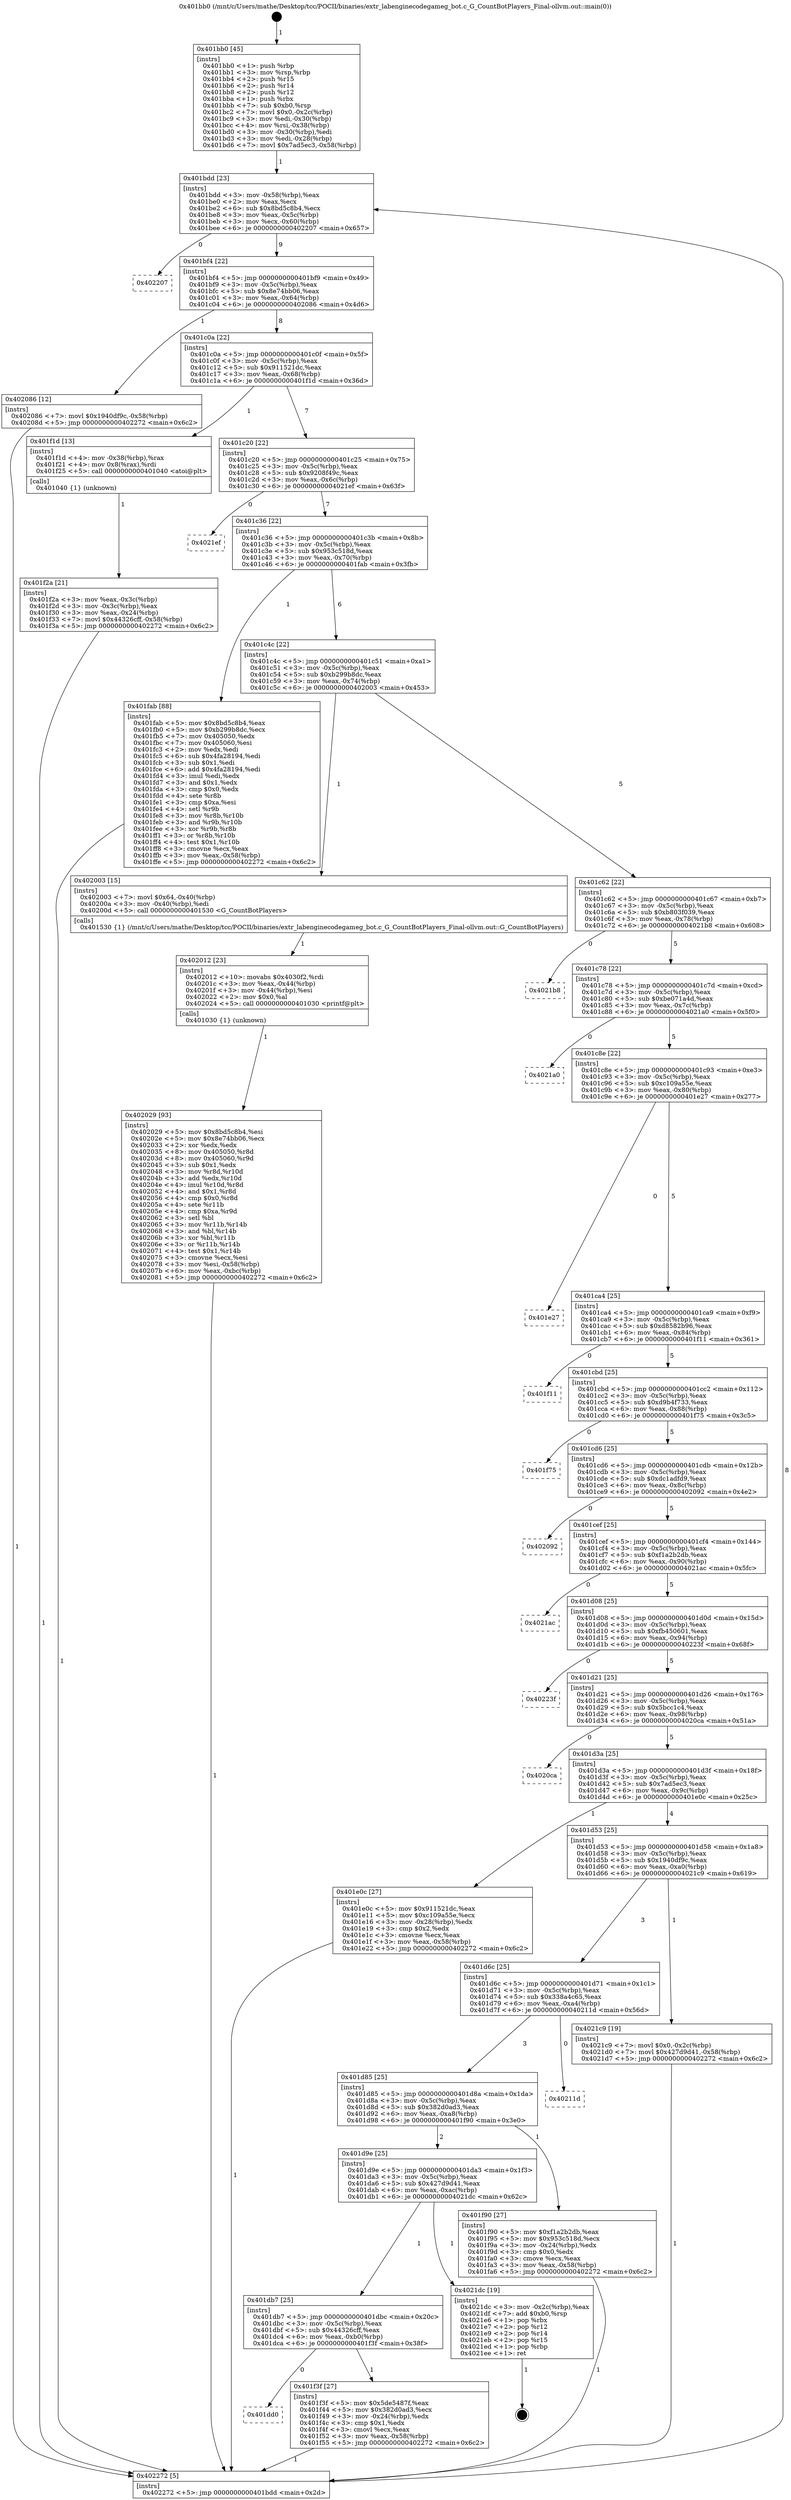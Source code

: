 digraph "0x401bb0" {
  label = "0x401bb0 (/mnt/c/Users/mathe/Desktop/tcc/POCII/binaries/extr_labenginecodegameg_bot.c_G_CountBotPlayers_Final-ollvm.out::main(0))"
  labelloc = "t"
  node[shape=record]

  Entry [label="",width=0.3,height=0.3,shape=circle,fillcolor=black,style=filled]
  "0x401bdd" [label="{
     0x401bdd [23]\l
     | [instrs]\l
     &nbsp;&nbsp;0x401bdd \<+3\>: mov -0x58(%rbp),%eax\l
     &nbsp;&nbsp;0x401be0 \<+2\>: mov %eax,%ecx\l
     &nbsp;&nbsp;0x401be2 \<+6\>: sub $0x8bd5c8b4,%ecx\l
     &nbsp;&nbsp;0x401be8 \<+3\>: mov %eax,-0x5c(%rbp)\l
     &nbsp;&nbsp;0x401beb \<+3\>: mov %ecx,-0x60(%rbp)\l
     &nbsp;&nbsp;0x401bee \<+6\>: je 0000000000402207 \<main+0x657\>\l
  }"]
  "0x402207" [label="{
     0x402207\l
  }", style=dashed]
  "0x401bf4" [label="{
     0x401bf4 [22]\l
     | [instrs]\l
     &nbsp;&nbsp;0x401bf4 \<+5\>: jmp 0000000000401bf9 \<main+0x49\>\l
     &nbsp;&nbsp;0x401bf9 \<+3\>: mov -0x5c(%rbp),%eax\l
     &nbsp;&nbsp;0x401bfc \<+5\>: sub $0x8e74bb06,%eax\l
     &nbsp;&nbsp;0x401c01 \<+3\>: mov %eax,-0x64(%rbp)\l
     &nbsp;&nbsp;0x401c04 \<+6\>: je 0000000000402086 \<main+0x4d6\>\l
  }"]
  Exit [label="",width=0.3,height=0.3,shape=circle,fillcolor=black,style=filled,peripheries=2]
  "0x402086" [label="{
     0x402086 [12]\l
     | [instrs]\l
     &nbsp;&nbsp;0x402086 \<+7\>: movl $0x1940df9c,-0x58(%rbp)\l
     &nbsp;&nbsp;0x40208d \<+5\>: jmp 0000000000402272 \<main+0x6c2\>\l
  }"]
  "0x401c0a" [label="{
     0x401c0a [22]\l
     | [instrs]\l
     &nbsp;&nbsp;0x401c0a \<+5\>: jmp 0000000000401c0f \<main+0x5f\>\l
     &nbsp;&nbsp;0x401c0f \<+3\>: mov -0x5c(%rbp),%eax\l
     &nbsp;&nbsp;0x401c12 \<+5\>: sub $0x911521dc,%eax\l
     &nbsp;&nbsp;0x401c17 \<+3\>: mov %eax,-0x68(%rbp)\l
     &nbsp;&nbsp;0x401c1a \<+6\>: je 0000000000401f1d \<main+0x36d\>\l
  }"]
  "0x402029" [label="{
     0x402029 [93]\l
     | [instrs]\l
     &nbsp;&nbsp;0x402029 \<+5\>: mov $0x8bd5c8b4,%esi\l
     &nbsp;&nbsp;0x40202e \<+5\>: mov $0x8e74bb06,%ecx\l
     &nbsp;&nbsp;0x402033 \<+2\>: xor %edx,%edx\l
     &nbsp;&nbsp;0x402035 \<+8\>: mov 0x405050,%r8d\l
     &nbsp;&nbsp;0x40203d \<+8\>: mov 0x405060,%r9d\l
     &nbsp;&nbsp;0x402045 \<+3\>: sub $0x1,%edx\l
     &nbsp;&nbsp;0x402048 \<+3\>: mov %r8d,%r10d\l
     &nbsp;&nbsp;0x40204b \<+3\>: add %edx,%r10d\l
     &nbsp;&nbsp;0x40204e \<+4\>: imul %r10d,%r8d\l
     &nbsp;&nbsp;0x402052 \<+4\>: and $0x1,%r8d\l
     &nbsp;&nbsp;0x402056 \<+4\>: cmp $0x0,%r8d\l
     &nbsp;&nbsp;0x40205a \<+4\>: sete %r11b\l
     &nbsp;&nbsp;0x40205e \<+4\>: cmp $0xa,%r9d\l
     &nbsp;&nbsp;0x402062 \<+3\>: setl %bl\l
     &nbsp;&nbsp;0x402065 \<+3\>: mov %r11b,%r14b\l
     &nbsp;&nbsp;0x402068 \<+3\>: and %bl,%r14b\l
     &nbsp;&nbsp;0x40206b \<+3\>: xor %bl,%r11b\l
     &nbsp;&nbsp;0x40206e \<+3\>: or %r11b,%r14b\l
     &nbsp;&nbsp;0x402071 \<+4\>: test $0x1,%r14b\l
     &nbsp;&nbsp;0x402075 \<+3\>: cmovne %ecx,%esi\l
     &nbsp;&nbsp;0x402078 \<+3\>: mov %esi,-0x58(%rbp)\l
     &nbsp;&nbsp;0x40207b \<+6\>: mov %eax,-0xbc(%rbp)\l
     &nbsp;&nbsp;0x402081 \<+5\>: jmp 0000000000402272 \<main+0x6c2\>\l
  }"]
  "0x401f1d" [label="{
     0x401f1d [13]\l
     | [instrs]\l
     &nbsp;&nbsp;0x401f1d \<+4\>: mov -0x38(%rbp),%rax\l
     &nbsp;&nbsp;0x401f21 \<+4\>: mov 0x8(%rax),%rdi\l
     &nbsp;&nbsp;0x401f25 \<+5\>: call 0000000000401040 \<atoi@plt\>\l
     | [calls]\l
     &nbsp;&nbsp;0x401040 \{1\} (unknown)\l
  }"]
  "0x401c20" [label="{
     0x401c20 [22]\l
     | [instrs]\l
     &nbsp;&nbsp;0x401c20 \<+5\>: jmp 0000000000401c25 \<main+0x75\>\l
     &nbsp;&nbsp;0x401c25 \<+3\>: mov -0x5c(%rbp),%eax\l
     &nbsp;&nbsp;0x401c28 \<+5\>: sub $0x9208f49c,%eax\l
     &nbsp;&nbsp;0x401c2d \<+3\>: mov %eax,-0x6c(%rbp)\l
     &nbsp;&nbsp;0x401c30 \<+6\>: je 00000000004021ef \<main+0x63f\>\l
  }"]
  "0x402012" [label="{
     0x402012 [23]\l
     | [instrs]\l
     &nbsp;&nbsp;0x402012 \<+10\>: movabs $0x4030f2,%rdi\l
     &nbsp;&nbsp;0x40201c \<+3\>: mov %eax,-0x44(%rbp)\l
     &nbsp;&nbsp;0x40201f \<+3\>: mov -0x44(%rbp),%esi\l
     &nbsp;&nbsp;0x402022 \<+2\>: mov $0x0,%al\l
     &nbsp;&nbsp;0x402024 \<+5\>: call 0000000000401030 \<printf@plt\>\l
     | [calls]\l
     &nbsp;&nbsp;0x401030 \{1\} (unknown)\l
  }"]
  "0x4021ef" [label="{
     0x4021ef\l
  }", style=dashed]
  "0x401c36" [label="{
     0x401c36 [22]\l
     | [instrs]\l
     &nbsp;&nbsp;0x401c36 \<+5\>: jmp 0000000000401c3b \<main+0x8b\>\l
     &nbsp;&nbsp;0x401c3b \<+3\>: mov -0x5c(%rbp),%eax\l
     &nbsp;&nbsp;0x401c3e \<+5\>: sub $0x953c518d,%eax\l
     &nbsp;&nbsp;0x401c43 \<+3\>: mov %eax,-0x70(%rbp)\l
     &nbsp;&nbsp;0x401c46 \<+6\>: je 0000000000401fab \<main+0x3fb\>\l
  }"]
  "0x401dd0" [label="{
     0x401dd0\l
  }", style=dashed]
  "0x401fab" [label="{
     0x401fab [88]\l
     | [instrs]\l
     &nbsp;&nbsp;0x401fab \<+5\>: mov $0x8bd5c8b4,%eax\l
     &nbsp;&nbsp;0x401fb0 \<+5\>: mov $0xb299b8dc,%ecx\l
     &nbsp;&nbsp;0x401fb5 \<+7\>: mov 0x405050,%edx\l
     &nbsp;&nbsp;0x401fbc \<+7\>: mov 0x405060,%esi\l
     &nbsp;&nbsp;0x401fc3 \<+2\>: mov %edx,%edi\l
     &nbsp;&nbsp;0x401fc5 \<+6\>: sub $0x4fa28194,%edi\l
     &nbsp;&nbsp;0x401fcb \<+3\>: sub $0x1,%edi\l
     &nbsp;&nbsp;0x401fce \<+6\>: add $0x4fa28194,%edi\l
     &nbsp;&nbsp;0x401fd4 \<+3\>: imul %edi,%edx\l
     &nbsp;&nbsp;0x401fd7 \<+3\>: and $0x1,%edx\l
     &nbsp;&nbsp;0x401fda \<+3\>: cmp $0x0,%edx\l
     &nbsp;&nbsp;0x401fdd \<+4\>: sete %r8b\l
     &nbsp;&nbsp;0x401fe1 \<+3\>: cmp $0xa,%esi\l
     &nbsp;&nbsp;0x401fe4 \<+4\>: setl %r9b\l
     &nbsp;&nbsp;0x401fe8 \<+3\>: mov %r8b,%r10b\l
     &nbsp;&nbsp;0x401feb \<+3\>: and %r9b,%r10b\l
     &nbsp;&nbsp;0x401fee \<+3\>: xor %r9b,%r8b\l
     &nbsp;&nbsp;0x401ff1 \<+3\>: or %r8b,%r10b\l
     &nbsp;&nbsp;0x401ff4 \<+4\>: test $0x1,%r10b\l
     &nbsp;&nbsp;0x401ff8 \<+3\>: cmovne %ecx,%eax\l
     &nbsp;&nbsp;0x401ffb \<+3\>: mov %eax,-0x58(%rbp)\l
     &nbsp;&nbsp;0x401ffe \<+5\>: jmp 0000000000402272 \<main+0x6c2\>\l
  }"]
  "0x401c4c" [label="{
     0x401c4c [22]\l
     | [instrs]\l
     &nbsp;&nbsp;0x401c4c \<+5\>: jmp 0000000000401c51 \<main+0xa1\>\l
     &nbsp;&nbsp;0x401c51 \<+3\>: mov -0x5c(%rbp),%eax\l
     &nbsp;&nbsp;0x401c54 \<+5\>: sub $0xb299b8dc,%eax\l
     &nbsp;&nbsp;0x401c59 \<+3\>: mov %eax,-0x74(%rbp)\l
     &nbsp;&nbsp;0x401c5c \<+6\>: je 0000000000402003 \<main+0x453\>\l
  }"]
  "0x401f3f" [label="{
     0x401f3f [27]\l
     | [instrs]\l
     &nbsp;&nbsp;0x401f3f \<+5\>: mov $0x5de5487f,%eax\l
     &nbsp;&nbsp;0x401f44 \<+5\>: mov $0x382d0ad3,%ecx\l
     &nbsp;&nbsp;0x401f49 \<+3\>: mov -0x24(%rbp),%edx\l
     &nbsp;&nbsp;0x401f4c \<+3\>: cmp $0x1,%edx\l
     &nbsp;&nbsp;0x401f4f \<+3\>: cmovl %ecx,%eax\l
     &nbsp;&nbsp;0x401f52 \<+3\>: mov %eax,-0x58(%rbp)\l
     &nbsp;&nbsp;0x401f55 \<+5\>: jmp 0000000000402272 \<main+0x6c2\>\l
  }"]
  "0x402003" [label="{
     0x402003 [15]\l
     | [instrs]\l
     &nbsp;&nbsp;0x402003 \<+7\>: movl $0x64,-0x40(%rbp)\l
     &nbsp;&nbsp;0x40200a \<+3\>: mov -0x40(%rbp),%edi\l
     &nbsp;&nbsp;0x40200d \<+5\>: call 0000000000401530 \<G_CountBotPlayers\>\l
     | [calls]\l
     &nbsp;&nbsp;0x401530 \{1\} (/mnt/c/Users/mathe/Desktop/tcc/POCII/binaries/extr_labenginecodegameg_bot.c_G_CountBotPlayers_Final-ollvm.out::G_CountBotPlayers)\l
  }"]
  "0x401c62" [label="{
     0x401c62 [22]\l
     | [instrs]\l
     &nbsp;&nbsp;0x401c62 \<+5\>: jmp 0000000000401c67 \<main+0xb7\>\l
     &nbsp;&nbsp;0x401c67 \<+3\>: mov -0x5c(%rbp),%eax\l
     &nbsp;&nbsp;0x401c6a \<+5\>: sub $0xb803f039,%eax\l
     &nbsp;&nbsp;0x401c6f \<+3\>: mov %eax,-0x78(%rbp)\l
     &nbsp;&nbsp;0x401c72 \<+6\>: je 00000000004021b8 \<main+0x608\>\l
  }"]
  "0x401db7" [label="{
     0x401db7 [25]\l
     | [instrs]\l
     &nbsp;&nbsp;0x401db7 \<+5\>: jmp 0000000000401dbc \<main+0x20c\>\l
     &nbsp;&nbsp;0x401dbc \<+3\>: mov -0x5c(%rbp),%eax\l
     &nbsp;&nbsp;0x401dbf \<+5\>: sub $0x44326cff,%eax\l
     &nbsp;&nbsp;0x401dc4 \<+6\>: mov %eax,-0xb0(%rbp)\l
     &nbsp;&nbsp;0x401dca \<+6\>: je 0000000000401f3f \<main+0x38f\>\l
  }"]
  "0x4021b8" [label="{
     0x4021b8\l
  }", style=dashed]
  "0x401c78" [label="{
     0x401c78 [22]\l
     | [instrs]\l
     &nbsp;&nbsp;0x401c78 \<+5\>: jmp 0000000000401c7d \<main+0xcd\>\l
     &nbsp;&nbsp;0x401c7d \<+3\>: mov -0x5c(%rbp),%eax\l
     &nbsp;&nbsp;0x401c80 \<+5\>: sub $0xbe071a4d,%eax\l
     &nbsp;&nbsp;0x401c85 \<+3\>: mov %eax,-0x7c(%rbp)\l
     &nbsp;&nbsp;0x401c88 \<+6\>: je 00000000004021a0 \<main+0x5f0\>\l
  }"]
  "0x4021dc" [label="{
     0x4021dc [19]\l
     | [instrs]\l
     &nbsp;&nbsp;0x4021dc \<+3\>: mov -0x2c(%rbp),%eax\l
     &nbsp;&nbsp;0x4021df \<+7\>: add $0xb0,%rsp\l
     &nbsp;&nbsp;0x4021e6 \<+1\>: pop %rbx\l
     &nbsp;&nbsp;0x4021e7 \<+2\>: pop %r12\l
     &nbsp;&nbsp;0x4021e9 \<+2\>: pop %r14\l
     &nbsp;&nbsp;0x4021eb \<+2\>: pop %r15\l
     &nbsp;&nbsp;0x4021ed \<+1\>: pop %rbp\l
     &nbsp;&nbsp;0x4021ee \<+1\>: ret\l
  }"]
  "0x4021a0" [label="{
     0x4021a0\l
  }", style=dashed]
  "0x401c8e" [label="{
     0x401c8e [22]\l
     | [instrs]\l
     &nbsp;&nbsp;0x401c8e \<+5\>: jmp 0000000000401c93 \<main+0xe3\>\l
     &nbsp;&nbsp;0x401c93 \<+3\>: mov -0x5c(%rbp),%eax\l
     &nbsp;&nbsp;0x401c96 \<+5\>: sub $0xc109a55e,%eax\l
     &nbsp;&nbsp;0x401c9b \<+3\>: mov %eax,-0x80(%rbp)\l
     &nbsp;&nbsp;0x401c9e \<+6\>: je 0000000000401e27 \<main+0x277\>\l
  }"]
  "0x401d9e" [label="{
     0x401d9e [25]\l
     | [instrs]\l
     &nbsp;&nbsp;0x401d9e \<+5\>: jmp 0000000000401da3 \<main+0x1f3\>\l
     &nbsp;&nbsp;0x401da3 \<+3\>: mov -0x5c(%rbp),%eax\l
     &nbsp;&nbsp;0x401da6 \<+5\>: sub $0x427d9d41,%eax\l
     &nbsp;&nbsp;0x401dab \<+6\>: mov %eax,-0xac(%rbp)\l
     &nbsp;&nbsp;0x401db1 \<+6\>: je 00000000004021dc \<main+0x62c\>\l
  }"]
  "0x401e27" [label="{
     0x401e27\l
  }", style=dashed]
  "0x401ca4" [label="{
     0x401ca4 [25]\l
     | [instrs]\l
     &nbsp;&nbsp;0x401ca4 \<+5\>: jmp 0000000000401ca9 \<main+0xf9\>\l
     &nbsp;&nbsp;0x401ca9 \<+3\>: mov -0x5c(%rbp),%eax\l
     &nbsp;&nbsp;0x401cac \<+5\>: sub $0xd8582b96,%eax\l
     &nbsp;&nbsp;0x401cb1 \<+6\>: mov %eax,-0x84(%rbp)\l
     &nbsp;&nbsp;0x401cb7 \<+6\>: je 0000000000401f11 \<main+0x361\>\l
  }"]
  "0x401f90" [label="{
     0x401f90 [27]\l
     | [instrs]\l
     &nbsp;&nbsp;0x401f90 \<+5\>: mov $0xf1a2b2db,%eax\l
     &nbsp;&nbsp;0x401f95 \<+5\>: mov $0x953c518d,%ecx\l
     &nbsp;&nbsp;0x401f9a \<+3\>: mov -0x24(%rbp),%edx\l
     &nbsp;&nbsp;0x401f9d \<+3\>: cmp $0x0,%edx\l
     &nbsp;&nbsp;0x401fa0 \<+3\>: cmove %ecx,%eax\l
     &nbsp;&nbsp;0x401fa3 \<+3\>: mov %eax,-0x58(%rbp)\l
     &nbsp;&nbsp;0x401fa6 \<+5\>: jmp 0000000000402272 \<main+0x6c2\>\l
  }"]
  "0x401f11" [label="{
     0x401f11\l
  }", style=dashed]
  "0x401cbd" [label="{
     0x401cbd [25]\l
     | [instrs]\l
     &nbsp;&nbsp;0x401cbd \<+5\>: jmp 0000000000401cc2 \<main+0x112\>\l
     &nbsp;&nbsp;0x401cc2 \<+3\>: mov -0x5c(%rbp),%eax\l
     &nbsp;&nbsp;0x401cc5 \<+5\>: sub $0xd9b4f733,%eax\l
     &nbsp;&nbsp;0x401cca \<+6\>: mov %eax,-0x88(%rbp)\l
     &nbsp;&nbsp;0x401cd0 \<+6\>: je 0000000000401f75 \<main+0x3c5\>\l
  }"]
  "0x401d85" [label="{
     0x401d85 [25]\l
     | [instrs]\l
     &nbsp;&nbsp;0x401d85 \<+5\>: jmp 0000000000401d8a \<main+0x1da\>\l
     &nbsp;&nbsp;0x401d8a \<+3\>: mov -0x5c(%rbp),%eax\l
     &nbsp;&nbsp;0x401d8d \<+5\>: sub $0x382d0ad3,%eax\l
     &nbsp;&nbsp;0x401d92 \<+6\>: mov %eax,-0xa8(%rbp)\l
     &nbsp;&nbsp;0x401d98 \<+6\>: je 0000000000401f90 \<main+0x3e0\>\l
  }"]
  "0x401f75" [label="{
     0x401f75\l
  }", style=dashed]
  "0x401cd6" [label="{
     0x401cd6 [25]\l
     | [instrs]\l
     &nbsp;&nbsp;0x401cd6 \<+5\>: jmp 0000000000401cdb \<main+0x12b\>\l
     &nbsp;&nbsp;0x401cdb \<+3\>: mov -0x5c(%rbp),%eax\l
     &nbsp;&nbsp;0x401cde \<+5\>: sub $0xdc1adfd9,%eax\l
     &nbsp;&nbsp;0x401ce3 \<+6\>: mov %eax,-0x8c(%rbp)\l
     &nbsp;&nbsp;0x401ce9 \<+6\>: je 0000000000402092 \<main+0x4e2\>\l
  }"]
  "0x40211d" [label="{
     0x40211d\l
  }", style=dashed]
  "0x402092" [label="{
     0x402092\l
  }", style=dashed]
  "0x401cef" [label="{
     0x401cef [25]\l
     | [instrs]\l
     &nbsp;&nbsp;0x401cef \<+5\>: jmp 0000000000401cf4 \<main+0x144\>\l
     &nbsp;&nbsp;0x401cf4 \<+3\>: mov -0x5c(%rbp),%eax\l
     &nbsp;&nbsp;0x401cf7 \<+5\>: sub $0xf1a2b2db,%eax\l
     &nbsp;&nbsp;0x401cfc \<+6\>: mov %eax,-0x90(%rbp)\l
     &nbsp;&nbsp;0x401d02 \<+6\>: je 00000000004021ac \<main+0x5fc\>\l
  }"]
  "0x401d6c" [label="{
     0x401d6c [25]\l
     | [instrs]\l
     &nbsp;&nbsp;0x401d6c \<+5\>: jmp 0000000000401d71 \<main+0x1c1\>\l
     &nbsp;&nbsp;0x401d71 \<+3\>: mov -0x5c(%rbp),%eax\l
     &nbsp;&nbsp;0x401d74 \<+5\>: sub $0x338a4c65,%eax\l
     &nbsp;&nbsp;0x401d79 \<+6\>: mov %eax,-0xa4(%rbp)\l
     &nbsp;&nbsp;0x401d7f \<+6\>: je 000000000040211d \<main+0x56d\>\l
  }"]
  "0x4021ac" [label="{
     0x4021ac\l
  }", style=dashed]
  "0x401d08" [label="{
     0x401d08 [25]\l
     | [instrs]\l
     &nbsp;&nbsp;0x401d08 \<+5\>: jmp 0000000000401d0d \<main+0x15d\>\l
     &nbsp;&nbsp;0x401d0d \<+3\>: mov -0x5c(%rbp),%eax\l
     &nbsp;&nbsp;0x401d10 \<+5\>: sub $0xfb450601,%eax\l
     &nbsp;&nbsp;0x401d15 \<+6\>: mov %eax,-0x94(%rbp)\l
     &nbsp;&nbsp;0x401d1b \<+6\>: je 000000000040223f \<main+0x68f\>\l
  }"]
  "0x4021c9" [label="{
     0x4021c9 [19]\l
     | [instrs]\l
     &nbsp;&nbsp;0x4021c9 \<+7\>: movl $0x0,-0x2c(%rbp)\l
     &nbsp;&nbsp;0x4021d0 \<+7\>: movl $0x427d9d41,-0x58(%rbp)\l
     &nbsp;&nbsp;0x4021d7 \<+5\>: jmp 0000000000402272 \<main+0x6c2\>\l
  }"]
  "0x40223f" [label="{
     0x40223f\l
  }", style=dashed]
  "0x401d21" [label="{
     0x401d21 [25]\l
     | [instrs]\l
     &nbsp;&nbsp;0x401d21 \<+5\>: jmp 0000000000401d26 \<main+0x176\>\l
     &nbsp;&nbsp;0x401d26 \<+3\>: mov -0x5c(%rbp),%eax\l
     &nbsp;&nbsp;0x401d29 \<+5\>: sub $0x5bcc1c4,%eax\l
     &nbsp;&nbsp;0x401d2e \<+6\>: mov %eax,-0x98(%rbp)\l
     &nbsp;&nbsp;0x401d34 \<+6\>: je 00000000004020ca \<main+0x51a\>\l
  }"]
  "0x401f2a" [label="{
     0x401f2a [21]\l
     | [instrs]\l
     &nbsp;&nbsp;0x401f2a \<+3\>: mov %eax,-0x3c(%rbp)\l
     &nbsp;&nbsp;0x401f2d \<+3\>: mov -0x3c(%rbp),%eax\l
     &nbsp;&nbsp;0x401f30 \<+3\>: mov %eax,-0x24(%rbp)\l
     &nbsp;&nbsp;0x401f33 \<+7\>: movl $0x44326cff,-0x58(%rbp)\l
     &nbsp;&nbsp;0x401f3a \<+5\>: jmp 0000000000402272 \<main+0x6c2\>\l
  }"]
  "0x4020ca" [label="{
     0x4020ca\l
  }", style=dashed]
  "0x401d3a" [label="{
     0x401d3a [25]\l
     | [instrs]\l
     &nbsp;&nbsp;0x401d3a \<+5\>: jmp 0000000000401d3f \<main+0x18f\>\l
     &nbsp;&nbsp;0x401d3f \<+3\>: mov -0x5c(%rbp),%eax\l
     &nbsp;&nbsp;0x401d42 \<+5\>: sub $0x7ad5ec3,%eax\l
     &nbsp;&nbsp;0x401d47 \<+6\>: mov %eax,-0x9c(%rbp)\l
     &nbsp;&nbsp;0x401d4d \<+6\>: je 0000000000401e0c \<main+0x25c\>\l
  }"]
  "0x401bb0" [label="{
     0x401bb0 [45]\l
     | [instrs]\l
     &nbsp;&nbsp;0x401bb0 \<+1\>: push %rbp\l
     &nbsp;&nbsp;0x401bb1 \<+3\>: mov %rsp,%rbp\l
     &nbsp;&nbsp;0x401bb4 \<+2\>: push %r15\l
     &nbsp;&nbsp;0x401bb6 \<+2\>: push %r14\l
     &nbsp;&nbsp;0x401bb8 \<+2\>: push %r12\l
     &nbsp;&nbsp;0x401bba \<+1\>: push %rbx\l
     &nbsp;&nbsp;0x401bbb \<+7\>: sub $0xb0,%rsp\l
     &nbsp;&nbsp;0x401bc2 \<+7\>: movl $0x0,-0x2c(%rbp)\l
     &nbsp;&nbsp;0x401bc9 \<+3\>: mov %edi,-0x30(%rbp)\l
     &nbsp;&nbsp;0x401bcc \<+4\>: mov %rsi,-0x38(%rbp)\l
     &nbsp;&nbsp;0x401bd0 \<+3\>: mov -0x30(%rbp),%edi\l
     &nbsp;&nbsp;0x401bd3 \<+3\>: mov %edi,-0x28(%rbp)\l
     &nbsp;&nbsp;0x401bd6 \<+7\>: movl $0x7ad5ec3,-0x58(%rbp)\l
  }"]
  "0x401e0c" [label="{
     0x401e0c [27]\l
     | [instrs]\l
     &nbsp;&nbsp;0x401e0c \<+5\>: mov $0x911521dc,%eax\l
     &nbsp;&nbsp;0x401e11 \<+5\>: mov $0xc109a55e,%ecx\l
     &nbsp;&nbsp;0x401e16 \<+3\>: mov -0x28(%rbp),%edx\l
     &nbsp;&nbsp;0x401e19 \<+3\>: cmp $0x2,%edx\l
     &nbsp;&nbsp;0x401e1c \<+3\>: cmovne %ecx,%eax\l
     &nbsp;&nbsp;0x401e1f \<+3\>: mov %eax,-0x58(%rbp)\l
     &nbsp;&nbsp;0x401e22 \<+5\>: jmp 0000000000402272 \<main+0x6c2\>\l
  }"]
  "0x401d53" [label="{
     0x401d53 [25]\l
     | [instrs]\l
     &nbsp;&nbsp;0x401d53 \<+5\>: jmp 0000000000401d58 \<main+0x1a8\>\l
     &nbsp;&nbsp;0x401d58 \<+3\>: mov -0x5c(%rbp),%eax\l
     &nbsp;&nbsp;0x401d5b \<+5\>: sub $0x1940df9c,%eax\l
     &nbsp;&nbsp;0x401d60 \<+6\>: mov %eax,-0xa0(%rbp)\l
     &nbsp;&nbsp;0x401d66 \<+6\>: je 00000000004021c9 \<main+0x619\>\l
  }"]
  "0x402272" [label="{
     0x402272 [5]\l
     | [instrs]\l
     &nbsp;&nbsp;0x402272 \<+5\>: jmp 0000000000401bdd \<main+0x2d\>\l
  }"]
  Entry -> "0x401bb0" [label=" 1"]
  "0x401bdd" -> "0x402207" [label=" 0"]
  "0x401bdd" -> "0x401bf4" [label=" 9"]
  "0x4021dc" -> Exit [label=" 1"]
  "0x401bf4" -> "0x402086" [label=" 1"]
  "0x401bf4" -> "0x401c0a" [label=" 8"]
  "0x4021c9" -> "0x402272" [label=" 1"]
  "0x401c0a" -> "0x401f1d" [label=" 1"]
  "0x401c0a" -> "0x401c20" [label=" 7"]
  "0x402086" -> "0x402272" [label=" 1"]
  "0x401c20" -> "0x4021ef" [label=" 0"]
  "0x401c20" -> "0x401c36" [label=" 7"]
  "0x402029" -> "0x402272" [label=" 1"]
  "0x401c36" -> "0x401fab" [label=" 1"]
  "0x401c36" -> "0x401c4c" [label=" 6"]
  "0x402012" -> "0x402029" [label=" 1"]
  "0x401c4c" -> "0x402003" [label=" 1"]
  "0x401c4c" -> "0x401c62" [label=" 5"]
  "0x402003" -> "0x402012" [label=" 1"]
  "0x401c62" -> "0x4021b8" [label=" 0"]
  "0x401c62" -> "0x401c78" [label=" 5"]
  "0x401f90" -> "0x402272" [label=" 1"]
  "0x401c78" -> "0x4021a0" [label=" 0"]
  "0x401c78" -> "0x401c8e" [label=" 5"]
  "0x401f3f" -> "0x402272" [label=" 1"]
  "0x401c8e" -> "0x401e27" [label=" 0"]
  "0x401c8e" -> "0x401ca4" [label=" 5"]
  "0x401db7" -> "0x401f3f" [label=" 1"]
  "0x401ca4" -> "0x401f11" [label=" 0"]
  "0x401ca4" -> "0x401cbd" [label=" 5"]
  "0x401fab" -> "0x402272" [label=" 1"]
  "0x401cbd" -> "0x401f75" [label=" 0"]
  "0x401cbd" -> "0x401cd6" [label=" 5"]
  "0x401d9e" -> "0x4021dc" [label=" 1"]
  "0x401cd6" -> "0x402092" [label=" 0"]
  "0x401cd6" -> "0x401cef" [label=" 5"]
  "0x401db7" -> "0x401dd0" [label=" 0"]
  "0x401cef" -> "0x4021ac" [label=" 0"]
  "0x401cef" -> "0x401d08" [label=" 5"]
  "0x401d85" -> "0x401f90" [label=" 1"]
  "0x401d08" -> "0x40223f" [label=" 0"]
  "0x401d08" -> "0x401d21" [label=" 5"]
  "0x401d9e" -> "0x401db7" [label=" 1"]
  "0x401d21" -> "0x4020ca" [label=" 0"]
  "0x401d21" -> "0x401d3a" [label=" 5"]
  "0x401d6c" -> "0x40211d" [label=" 0"]
  "0x401d3a" -> "0x401e0c" [label=" 1"]
  "0x401d3a" -> "0x401d53" [label=" 4"]
  "0x401e0c" -> "0x402272" [label=" 1"]
  "0x401bb0" -> "0x401bdd" [label=" 1"]
  "0x402272" -> "0x401bdd" [label=" 8"]
  "0x401f1d" -> "0x401f2a" [label=" 1"]
  "0x401f2a" -> "0x402272" [label=" 1"]
  "0x401d6c" -> "0x401d85" [label=" 3"]
  "0x401d53" -> "0x4021c9" [label=" 1"]
  "0x401d53" -> "0x401d6c" [label=" 3"]
  "0x401d85" -> "0x401d9e" [label=" 2"]
}
